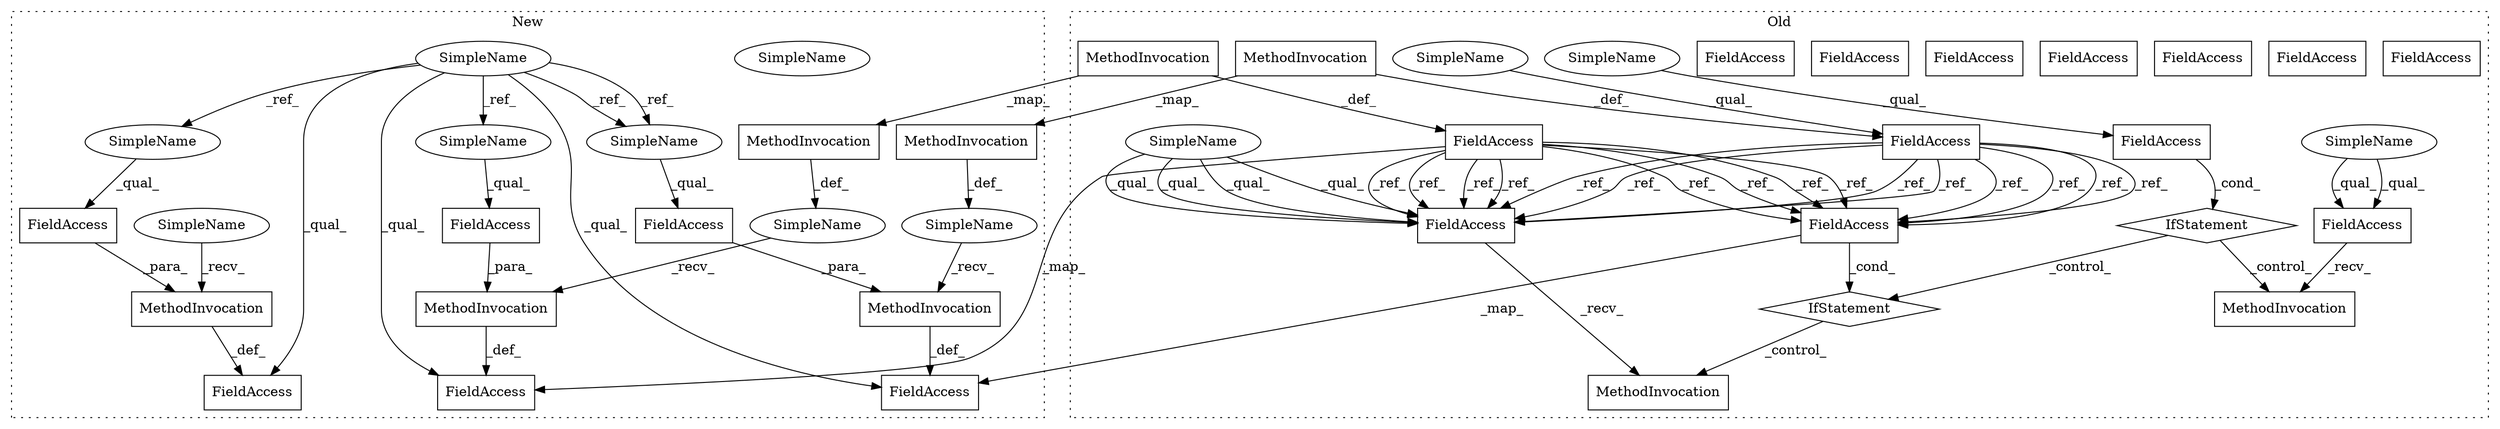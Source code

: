 digraph G {
subgraph cluster0 {
1 [label="FieldAccess" a="22" s="2633" l="12" shape="box"];
2 [label="FieldAccess" a="22" s="2499" l="12" shape="box"];
3 [label="FieldAccess" a="22" s="2525" l="12" shape="box"];
4 [label="FieldAccess" a="22" s="2525" l="12" shape="box"];
6 [label="FieldAccess" a="22" s="2525" l="12" shape="box"];
7 [label="FieldAccess" a="22" s="2471" l="12" shape="box"];
8 [label="FieldAccess" a="22" s="2633" l="12" shape="box"];
9 [label="FieldAccess" a="22" s="1073" l="12" shape="box"];
11 [label="FieldAccess" a="22" s="981" l="12" shape="box"];
14 [label="FieldAccess" a="22" s="2525" l="12" shape="box"];
16 [label="FieldAccess" a="22" s="2499" l="12" shape="box"];
17 [label="FieldAccess" a="22" s="2499" l="12" shape="box"];
19 [label="FieldAccess" a="22" s="2499" l="12" shape="box"];
20 [label="IfStatement" a="25" s="2495,2511" l="4,2" shape="diamond"];
21 [label="IfStatement" a="25" s="2467,2483" l="4,2" shape="diamond"];
23 [label="MethodInvocation" a="32" s="1095" l="9" shape="box"];
24 [label="MethodInvocation" a="32" s="2646" l="6" shape="box"];
27 [label="MethodInvocation" a="32" s="1003" l="8" shape="box"];
30 [label="MethodInvocation" a="32" s="2538" l="6" shape="box"];
32 [label="SimpleName" a="42" s="981" l="4" shape="ellipse"];
35 [label="SimpleName" a="42" s="2525" l="4" shape="ellipse"];
39 [label="SimpleName" a="42" s="2633" l="4" shape="ellipse"];
41 [label="SimpleName" a="42" s="2471" l="4" shape="ellipse"];
label = "Old";
style="dotted";
}
subgraph cluster1 {
5 [label="FieldAccess" a="22" s="1047" l="11" shape="box"];
10 [label="FieldAccess" a="22" s="2084" l="12" shape="box"];
12 [label="FieldAccess" a="22" s="2139" l="11" shape="box"];
13 [label="FieldAccess" a="22" s="1121" l="12" shape="box"];
15 [label="FieldAccess" a="22" s="1156" l="11" shape="box"];
18 [label="FieldAccess" a="22" s="1013" l="12" shape="box"];
22 [label="MethodInvocation" a="32" s="1143" l="9" shape="box"];
25 [label="MethodInvocation" a="32" s="1153,1167" l="3,1" shape="box"];
26 [label="MethodInvocation" a="32" s="2136,2150" l="3,1" shape="box"];
28 [label="MethodInvocation" a="32" s="1044,1058" l="3,1" shape="box"];
29 [label="MethodInvocation" a="32" s="1035" l="8" shape="box"];
31 [label="SimpleName" a="42" s="" l="" shape="ellipse"];
33 [label="SimpleName" a="42" s="" l="" shape="ellipse"];
34 [label="SimpleName" a="42" s="1047" l="4" shape="ellipse"];
36 [label="SimpleName" a="42" s="1047" l="4" shape="ellipse"];
37 [label="SimpleName" a="42" s="1156" l="4" shape="ellipse"];
38 [label="SimpleName" a="42" s="2139" l="4" shape="ellipse"];
40 [label="SimpleName" a="42" s="378" l="4" shape="ellipse"];
42 [label="SimpleName" a="42" s="" l="" shape="ellipse"];
label = "New";
style="dotted";
}
3 -> 30 [label="_recv_"];
5 -> 28 [label="_para_"];
7 -> 21 [label="_cond_"];
8 -> 24 [label="_recv_"];
9 -> 3 [label="_ref_"];
9 -> 16 [label="_ref_"];
9 -> 16 [label="_ref_"];
9 -> 3 [label="_ref_"];
9 -> 3 [label="_ref_"];
9 -> 3 [label="_ref_"];
9 -> 13 [label="_map_"];
9 -> 16 [label="_ref_"];
9 -> 16 [label="_ref_"];
11 -> 3 [label="_ref_"];
11 -> 16 [label="_ref_"];
11 -> 3 [label="_ref_"];
11 -> 16 [label="_ref_"];
11 -> 3 [label="_ref_"];
11 -> 3 [label="_ref_"];
11 -> 16 [label="_ref_"];
11 -> 16 [label="_ref_"];
12 -> 26 [label="_para_"];
15 -> 25 [label="_para_"];
16 -> 20 [label="_cond_"];
16 -> 18 [label="_map_"];
20 -> 30 [label="_control_"];
21 -> 24 [label="_control_"];
21 -> 20 [label="_control_"];
22 -> 33 [label="_def_"];
23 -> 22 [label="_map_"];
23 -> 9 [label="_def_"];
25 -> 13 [label="_def_"];
26 -> 10 [label="_def_"];
27 -> 29 [label="_map_"];
27 -> 11 [label="_def_"];
28 -> 18 [label="_def_"];
29 -> 42 [label="_def_"];
31 -> 26 [label="_recv_"];
32 -> 11 [label="_qual_"];
33 -> 25 [label="_recv_"];
34 -> 5 [label="_qual_"];
35 -> 3 [label="_qual_"];
35 -> 3 [label="_qual_"];
35 -> 3 [label="_qual_"];
35 -> 3 [label="_qual_"];
37 -> 15 [label="_qual_"];
38 -> 12 [label="_qual_"];
39 -> 8 [label="_qual_"];
39 -> 8 [label="_qual_"];
40 -> 34 [label="_ref_"];
40 -> 37 [label="_ref_"];
40 -> 18 [label="_qual_"];
40 -> 34 [label="_ref_"];
40 -> 13 [label="_qual_"];
40 -> 38 [label="_ref_"];
40 -> 10 [label="_qual_"];
41 -> 7 [label="_qual_"];
42 -> 28 [label="_recv_"];
}